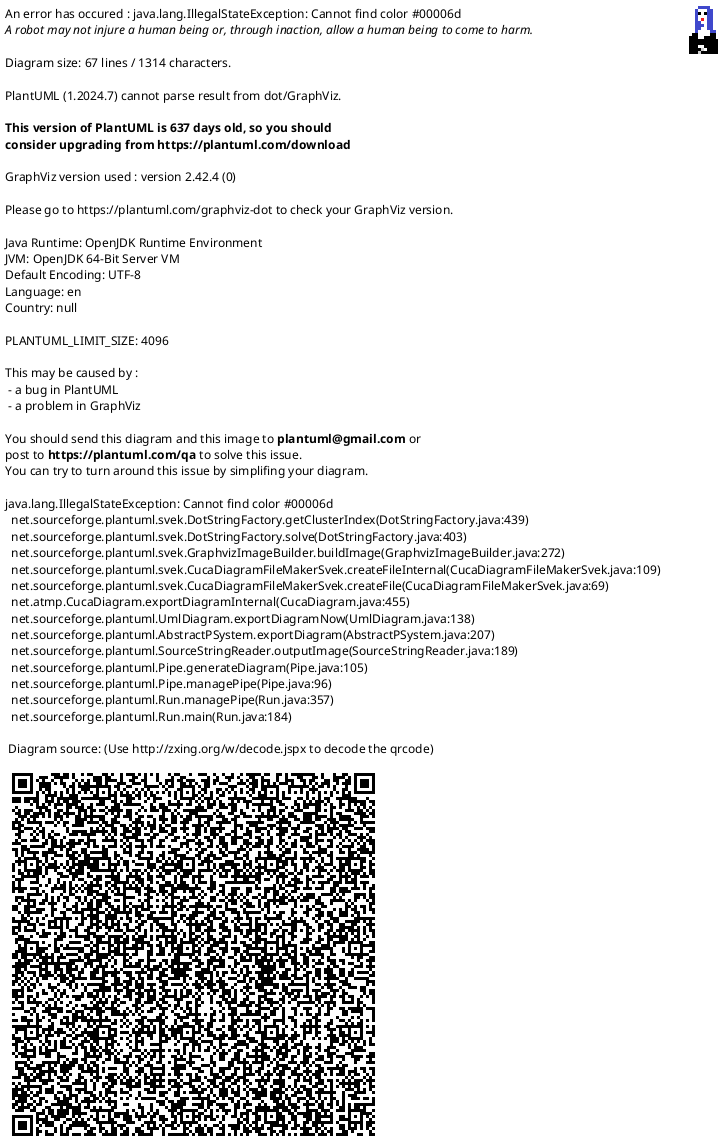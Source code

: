 @startuml

' States with labels and stereotypes
state STATE1
state STATE2 <<stereotype>>
state STATE3 : State 3
state STATE4 <<stereotype>> : State 4

' Add state to label
STATE1 : State 1

' Composite states
state STATE4 {
    state STATE5 <<end>>
    state STATE6 <<stereotype>>
    state STATE7 : State 7
    state STATE8 <<stereotype>> : State 8
    state STATE9 {

    }
    state STATE10 {
        state STATE11
        STATE1 --> STATE11
    }
}
state STATE12 {
    ' Nothing here
}

' Directional arrow transitions
[*] -right-> STATE1
STATE1 -left-> STATE2
STATE2 -up-> STATE3
STATE4 -down-> STATE5
STATE2 --> [*]

/' Choice stereotype and 
conditional transitions '/
state STATE13 <<choice>> : this is a choice
STATE13 --> STATE4 : [else]
STATE13 --> STATE3 : [a > b] text here too

/'
    Entry and
    exit states
'/
state STATE14 {
    state ENTRY <<entryPoint>> : text here too
    state EXIT <<exitPoint>>
    state IN_PIN <<inputPin>> : text here too
    state OUT_PIN <<outputPin>>
    state EXP_IN <<expansionInput>> : text here too
    state EXP_OUT <<expansionOutput>>
}

' State aliasing
state "State 15" as STATE15 <<stereotype>>
state "State 16" as STATE16
state "State 17" as STATE17 <<stereotype>> {
    state STATE18
}
state "State 19" as STATE19 <<stereotype>> {
    STATE19 : label here
}

' Anchored notes
note right of STATE14 : this is state 14
note left of STATE14: this is state 14
' Anchored block notes
note right of STATE12
    this is state 12
    .
end note
note left of STATE12
    this is state 12

end note

' Floating note
note "this note is lost" as N1

@enduml
